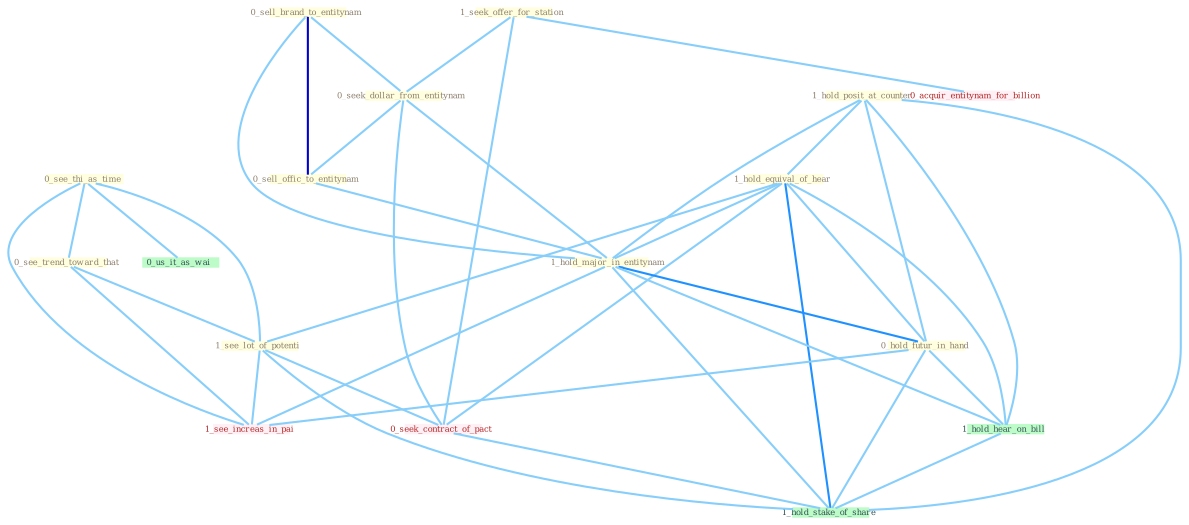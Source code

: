 Graph G{ 
    node
    [shape=polygon,style=filled,width=.5,height=.06,color="#BDFCC9",fixedsize=true,fontsize=4,
    fontcolor="#2f4f4f"];
    {node
    [color="#ffffe0", fontcolor="#8b7d6b"] "0_see_thi_as_time " "0_sell_brand_to_entitynam " "0_see_trend_toward_that " "1_hold_posit_at_counter " "1_hold_equival_of_hear " "1_see_lot_of_potenti " "1_seek_offer_for_station " "0_seek_dollar_from_entitynam " "0_sell_offic_to_entitynam " "1_hold_major_in_entitynam " "0_hold_futur_in_hand "}
{node [color="#fff0f5", fontcolor="#b22222"] "0_seek_contract_of_pact " "0_acquir_entitynam_for_billion " "1_see_increas_in_pai "}
edge [color="#B0E2FF"];

	"0_see_thi_as_time " -- "0_see_trend_toward_that " [w="1", color="#87cefa" ];
	"0_see_thi_as_time " -- "1_see_lot_of_potenti " [w="1", color="#87cefa" ];
	"0_see_thi_as_time " -- "0_us_it_as_wai " [w="1", color="#87cefa" ];
	"0_see_thi_as_time " -- "1_see_increas_in_pai " [w="1", color="#87cefa" ];
	"0_sell_brand_to_entitynam " -- "0_seek_dollar_from_entitynam " [w="1", color="#87cefa" ];
	"0_sell_brand_to_entitynam " -- "0_sell_offic_to_entitynam " [w="3", color="#0000cd" , len=0.6];
	"0_sell_brand_to_entitynam " -- "1_hold_major_in_entitynam " [w="1", color="#87cefa" ];
	"0_see_trend_toward_that " -- "1_see_lot_of_potenti " [w="1", color="#87cefa" ];
	"0_see_trend_toward_that " -- "1_see_increas_in_pai " [w="1", color="#87cefa" ];
	"1_hold_posit_at_counter " -- "1_hold_equival_of_hear " [w="1", color="#87cefa" ];
	"1_hold_posit_at_counter " -- "1_hold_major_in_entitynam " [w="1", color="#87cefa" ];
	"1_hold_posit_at_counter " -- "0_hold_futur_in_hand " [w="1", color="#87cefa" ];
	"1_hold_posit_at_counter " -- "1_hold_hear_on_bill " [w="1", color="#87cefa" ];
	"1_hold_posit_at_counter " -- "1_hold_stake_of_share " [w="1", color="#87cefa" ];
	"1_hold_equival_of_hear " -- "1_see_lot_of_potenti " [w="1", color="#87cefa" ];
	"1_hold_equival_of_hear " -- "1_hold_major_in_entitynam " [w="1", color="#87cefa" ];
	"1_hold_equival_of_hear " -- "0_hold_futur_in_hand " [w="1", color="#87cefa" ];
	"1_hold_equival_of_hear " -- "0_seek_contract_of_pact " [w="1", color="#87cefa" ];
	"1_hold_equival_of_hear " -- "1_hold_hear_on_bill " [w="1", color="#87cefa" ];
	"1_hold_equival_of_hear " -- "1_hold_stake_of_share " [w="2", color="#1e90ff" , len=0.8];
	"1_see_lot_of_potenti " -- "0_seek_contract_of_pact " [w="1", color="#87cefa" ];
	"1_see_lot_of_potenti " -- "1_see_increas_in_pai " [w="1", color="#87cefa" ];
	"1_see_lot_of_potenti " -- "1_hold_stake_of_share " [w="1", color="#87cefa" ];
	"1_seek_offer_for_station " -- "0_seek_dollar_from_entitynam " [w="1", color="#87cefa" ];
	"1_seek_offer_for_station " -- "0_seek_contract_of_pact " [w="1", color="#87cefa" ];
	"1_seek_offer_for_station " -- "0_acquir_entitynam_for_billion " [w="1", color="#87cefa" ];
	"0_seek_dollar_from_entitynam " -- "0_sell_offic_to_entitynam " [w="1", color="#87cefa" ];
	"0_seek_dollar_from_entitynam " -- "1_hold_major_in_entitynam " [w="1", color="#87cefa" ];
	"0_seek_dollar_from_entitynam " -- "0_seek_contract_of_pact " [w="1", color="#87cefa" ];
	"0_sell_offic_to_entitynam " -- "1_hold_major_in_entitynam " [w="1", color="#87cefa" ];
	"1_hold_major_in_entitynam " -- "0_hold_futur_in_hand " [w="2", color="#1e90ff" , len=0.8];
	"1_hold_major_in_entitynam " -- "1_see_increas_in_pai " [w="1", color="#87cefa" ];
	"1_hold_major_in_entitynam " -- "1_hold_hear_on_bill " [w="1", color="#87cefa" ];
	"1_hold_major_in_entitynam " -- "1_hold_stake_of_share " [w="1", color="#87cefa" ];
	"0_hold_futur_in_hand " -- "1_see_increas_in_pai " [w="1", color="#87cefa" ];
	"0_hold_futur_in_hand " -- "1_hold_hear_on_bill " [w="1", color="#87cefa" ];
	"0_hold_futur_in_hand " -- "1_hold_stake_of_share " [w="1", color="#87cefa" ];
	"0_seek_contract_of_pact " -- "1_hold_stake_of_share " [w="1", color="#87cefa" ];
	"1_hold_hear_on_bill " -- "1_hold_stake_of_share " [w="1", color="#87cefa" ];
}